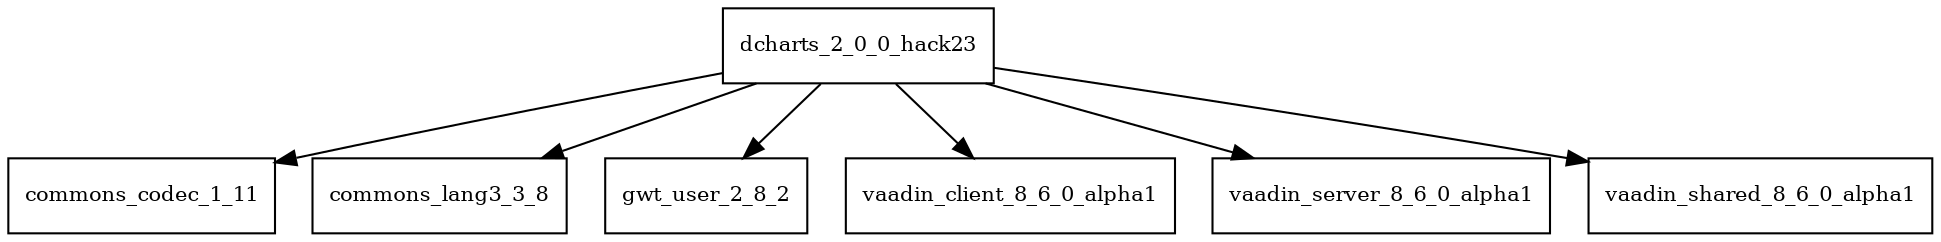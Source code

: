 digraph dcharts_2_0_0_hack23_dependencies {
  node [shape = box, fontsize=10.0];
  dcharts_2_0_0_hack23 -> commons_codec_1_11;
  dcharts_2_0_0_hack23 -> commons_lang3_3_8;
  dcharts_2_0_0_hack23 -> gwt_user_2_8_2;
  dcharts_2_0_0_hack23 -> vaadin_client_8_6_0_alpha1;
  dcharts_2_0_0_hack23 -> vaadin_server_8_6_0_alpha1;
  dcharts_2_0_0_hack23 -> vaadin_shared_8_6_0_alpha1;
}
